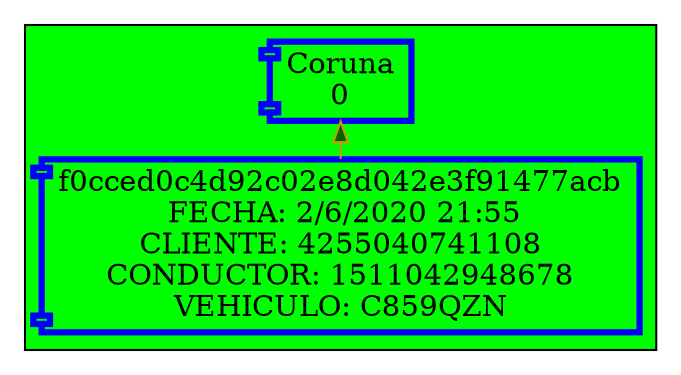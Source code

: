 digraph BlockChain {
node[shape=component style="solid" color="blue" fontcolor = "black" penwidth=3];
edge[style=filled fillcolor="darkgreen" color="darkgoldenrod3"];
rankdir=LR;
subgraph cluster_0{
bgcolor="green"
"f0cced0c4d92c02e8d042e3f91477acb"[label="f0cced0c4d92c02e8d042e3f91477acb
 FECHA: 2/6/2020 21:55
CLIENTE: 4255040741108
CONDUCTOR: 1511042948678
VEHICULO: C859QZN"];
"0Coruna"[label="Coruna
0"];
{ rank = same;"f0cced0c4d92c02e8d042e3f91477acb";"0Coruna";}
"f0cced0c4d92c02e8d042e3f91477acb"->"0Coruna"}
}
